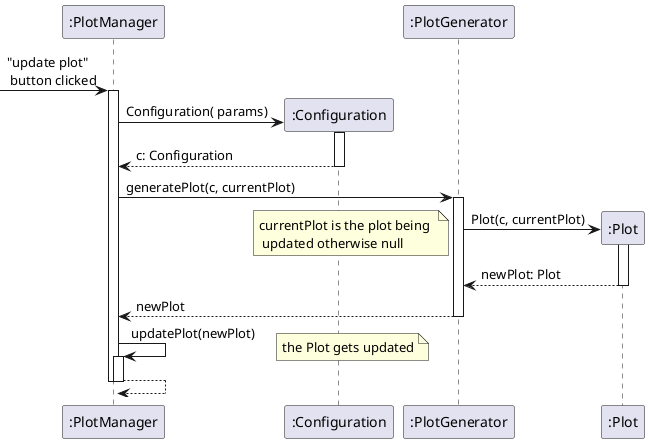 @startuml fr2

participant ":PlotManager" as pm
participant ":Configuration" as c
participant ":PlotGenerator" as pg
participant ":Plot" as p

-> pm ++: "update plot" \n button clicked

create c
' TODO use proper params
pm -> c ++: Configuration( params)
c --> pm --: c: Configuration

pm -> pg ++: generatePlot(c, currentPlot)
create p
pg -> p ++: Plot(c, currentPlot)
note left: currentPlot is the plot being \n updated otherwise null
p --> pg --: newPlot: Plot

pg --> pm --: newPlot

pm -> pm ++: updatePlot(newPlot)
note right: the Plot gets updated
pm --> pm --: 
deactivate pm

@enduml